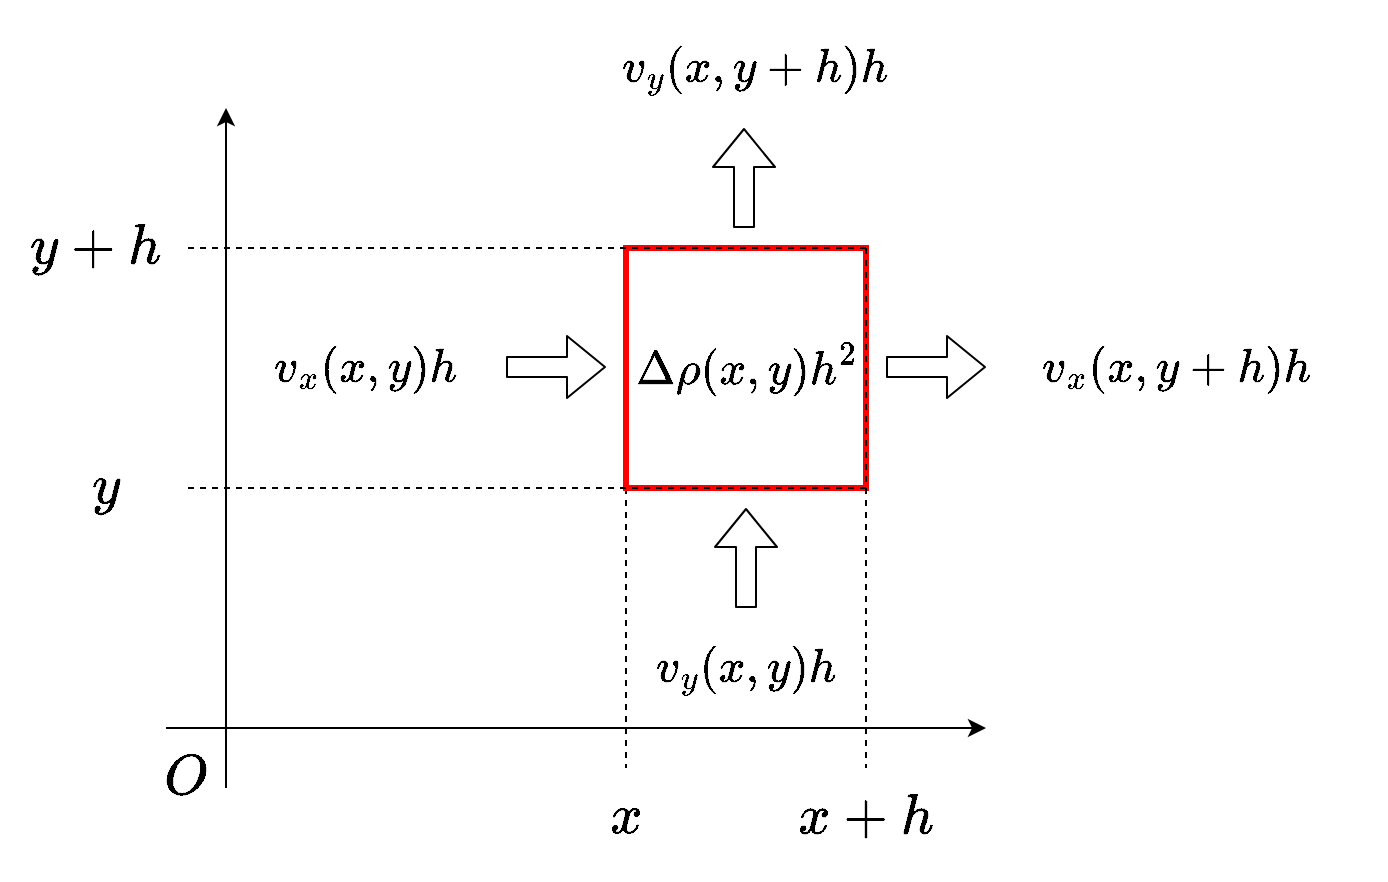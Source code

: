 <mxfile version="26.0.9">
  <diagram id="O56nh55_KwBkuIIigyQI" name="ページ1">
    <mxGraphModel dx="916" dy="783" grid="1" gridSize="10" guides="1" tooltips="1" connect="1" arrows="1" fold="1" page="1" pageScale="1" pageWidth="710" pageHeight="460" background="#ffffff" math="1" shadow="0">
      <root>
        <mxCell id="0" />
        <mxCell id="1" parent="0" />
        <mxCell id="QsWMcLasebP6nHNVcm0e-35" value="" style="rounded=0;whiteSpace=wrap;html=1;fillColor=default;strokeColor=none;" vertex="1" parent="1">
          <mxGeometry x="10" y="10" width="690" height="440" as="geometry" />
        </mxCell>
        <mxCell id="2" value="" style="endArrow=classic;html=1;strokeColor=#000000;" parent="1" edge="1">
          <mxGeometry width="50" height="50" relative="1" as="geometry">
            <mxPoint x="123" y="404" as="sourcePoint" />
            <mxPoint x="123" y="64" as="targetPoint" />
          </mxGeometry>
        </mxCell>
        <mxCell id="3" value="" style="endArrow=classic;html=1;strokeColor=#000000;" parent="1" edge="1">
          <mxGeometry width="50" height="50" relative="1" as="geometry">
            <mxPoint x="93" y="374" as="sourcePoint" />
            <mxPoint x="503" y="374" as="targetPoint" />
          </mxGeometry>
        </mxCell>
        <mxCell id="6" value="`O`" style="text;html=1;strokeColor=none;fillColor=none;align=center;verticalAlign=middle;whiteSpace=wrap;rounded=0;fontColor=#000000;fontSize=24;" parent="1" vertex="1">
          <mxGeometry x="73" y="384" width="60" height="30" as="geometry" />
        </mxCell>
        <mxCell id="11" value="`x`" style="text;html=1;strokeColor=none;fillColor=none;align=center;verticalAlign=middle;whiteSpace=wrap;rounded=0;fontColor=#000000;fontSize=24;" parent="1" vertex="1">
          <mxGeometry x="293" y="404" width="60" height="30" as="geometry" />
        </mxCell>
        <mxCell id="12" value="`x+h`" style="text;html=1;strokeColor=none;fillColor=none;align=center;verticalAlign=middle;whiteSpace=wrap;rounded=0;fontColor=#000000;fontSize=24;" parent="1" vertex="1">
          <mxGeometry x="413" y="404" width="60" height="30" as="geometry" />
        </mxCell>
        <mxCell id="13" value="" style="endArrow=none;html=1;strokeColor=#000000;fontSize=24;fontColor=#000000;exitX=0;exitY=0;exitDx=0;exitDy=0;dashed=1;" parent="1" source="10" edge="1">
          <mxGeometry width="50" height="50" relative="1" as="geometry">
            <mxPoint x="323" y="54" as="sourcePoint" />
            <mxPoint x="323" y="394" as="targetPoint" />
          </mxGeometry>
        </mxCell>
        <mxCell id="10" value="" style="rounded=0;whiteSpace=wrap;html=1;fontSize=24;fontColor=#000000;fillColor=none;strokeColor=#FF0000;strokeWidth=3;" parent="1" vertex="1">
          <mxGeometry x="323" y="134" width="120" height="120" as="geometry" />
        </mxCell>
        <mxCell id="14" value="" style="endArrow=none;html=1;strokeColor=#000000;fontSize=24;fontColor=#000000;dashed=1;" parent="1" edge="1">
          <mxGeometry width="50" height="50" relative="1" as="geometry">
            <mxPoint x="443" y="134" as="sourcePoint" />
            <mxPoint x="443" y="394" as="targetPoint" />
          </mxGeometry>
        </mxCell>
        <mxCell id="15" value="" style="endArrow=none;html=1;strokeColor=#000000;fontSize=24;fontColor=#000000;dashed=1;" parent="1" edge="1">
          <mxGeometry width="50" height="50" relative="1" as="geometry">
            <mxPoint x="443" y="134" as="sourcePoint" />
            <mxPoint x="103" y="134" as="targetPoint" />
          </mxGeometry>
        </mxCell>
        <mxCell id="16" value="" style="endArrow=none;html=1;strokeColor=#000000;fontSize=24;fontColor=#000000;dashed=1;" parent="1" edge="1">
          <mxGeometry width="50" height="50" relative="1" as="geometry">
            <mxPoint x="443" y="254" as="sourcePoint" />
            <mxPoint x="103" y="254" as="targetPoint" />
          </mxGeometry>
        </mxCell>
        <mxCell id="17" value="`y`" style="text;html=1;strokeColor=none;fillColor=none;align=center;verticalAlign=middle;whiteSpace=wrap;rounded=0;fontColor=#000000;fontSize=24;" parent="1" vertex="1">
          <mxGeometry x="33" y="234" width="60" height="40" as="geometry" />
        </mxCell>
        <mxCell id="18" value="`y+h`" style="text;html=1;strokeColor=none;fillColor=none;align=center;verticalAlign=middle;whiteSpace=wrap;rounded=0;fontColor=#000000;fontSize=24;" parent="1" vertex="1">
          <mxGeometry x="23" y="114" width="70" height="40" as="geometry" />
        </mxCell>
        <mxCell id="19" value="" style="shape=flexArrow;endArrow=classic;html=1;strokeColor=#000000;fontSize=24;fontColor=#000000;" parent="1" edge="1">
          <mxGeometry width="50" height="50" relative="1" as="geometry">
            <mxPoint x="263" y="193.5" as="sourcePoint" />
            <mxPoint x="313" y="193.5" as="targetPoint" />
          </mxGeometry>
        </mxCell>
        <mxCell id="20" value="" style="shape=flexArrow;endArrow=classic;html=1;strokeColor=#000000;fontSize=24;fontColor=#000000;" parent="1" edge="1">
          <mxGeometry width="50" height="50" relative="1" as="geometry">
            <mxPoint x="453" y="193.5" as="sourcePoint" />
            <mxPoint x="503" y="193.5" as="targetPoint" />
          </mxGeometry>
        </mxCell>
        <mxCell id="23" value="" style="shape=flexArrow;endArrow=classic;html=1;strokeColor=#000000;fontSize=24;fontColor=#000000;" parent="1" edge="1">
          <mxGeometry width="50" height="50" relative="1" as="geometry">
            <mxPoint x="383" y="314" as="sourcePoint" />
            <mxPoint x="383" y="264" as="targetPoint" />
          </mxGeometry>
        </mxCell>
        <mxCell id="24" value="" style="shape=flexArrow;endArrow=classic;html=1;strokeColor=#000000;fontSize=24;fontColor=#000000;" parent="1" edge="1">
          <mxGeometry width="50" height="50" relative="1" as="geometry">
            <mxPoint x="382" y="124" as="sourcePoint" />
            <mxPoint x="382" y="74" as="targetPoint" />
          </mxGeometry>
        </mxCell>
        <mxCell id="25" value="`v_x(x,y)h`" style="text;html=1;strokeColor=none;fillColor=none;align=center;verticalAlign=middle;whiteSpace=wrap;rounded=0;fontColor=#000000;fontSize=20;" parent="1" vertex="1">
          <mxGeometry x="123" y="174" width="140" height="40" as="geometry" />
        </mxCell>
        <mxCell id="26" value="`v_x(x,y+h)h`" style="text;html=1;strokeColor=none;fillColor=none;align=center;verticalAlign=middle;whiteSpace=wrap;rounded=0;fontColor=#000000;fontSize=20;" parent="1" vertex="1">
          <mxGeometry x="493" y="174" width="210" height="40" as="geometry" />
        </mxCell>
        <mxCell id="28" value="`v_y(x,y)h`" style="text;html=1;strokeColor=none;fillColor=none;align=center;verticalAlign=middle;whiteSpace=wrap;rounded=0;fontColor=#000000;fontSize=20;" parent="1" vertex="1">
          <mxGeometry x="313" y="324" width="140" height="40" as="geometry" />
        </mxCell>
        <mxCell id="31" value="`v_y(x,y+h)h`" style="text;html=1;strokeColor=none;fillColor=none;align=center;verticalAlign=middle;whiteSpace=wrap;rounded=0;fontColor=#000000;fontSize=20;" parent="1" vertex="1">
          <mxGeometry x="273" y="24" width="230" height="40" as="geometry" />
        </mxCell>
        <mxCell id="35" value="`\Delta \rho (x,y)h^2`" style="text;html=1;strokeColor=none;fillColor=none;align=center;verticalAlign=middle;whiteSpace=wrap;rounded=0;fontColor=#000000;fontSize=20;" parent="1" vertex="1">
          <mxGeometry x="314" y="174" width="140" height="40" as="geometry" />
        </mxCell>
      </root>
    </mxGraphModel>
  </diagram>
</mxfile>

